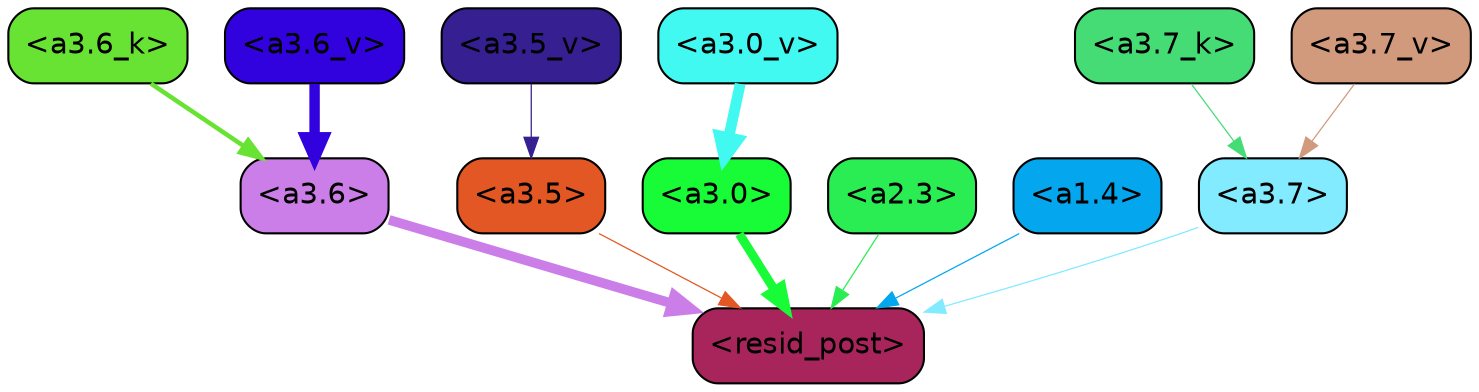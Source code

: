 strict digraph "" {
	graph [bgcolor=transparent,
		layout=dot,
		overlap=false,
		splines=true
	];
	"<a3.7>"	[color=black,
		fillcolor="#82ebff",
		fontname=Helvetica,
		shape=box,
		style="filled, rounded"];
	"<resid_post>"	[color=black,
		fillcolor="#a8255c",
		fontname=Helvetica,
		shape=box,
		style="filled, rounded"];
	"<a3.7>" -> "<resid_post>"	[color="#82ebff",
		penwidth=0.6];
	"<a3.6>"	[color=black,
		fillcolor="#cc7ee8",
		fontname=Helvetica,
		shape=box,
		style="filled, rounded"];
	"<a3.6>" -> "<resid_post>"	[color="#cc7ee8",
		penwidth=4.648244500160217];
	"<a3.5>"	[color=black,
		fillcolor="#e35725",
		fontname=Helvetica,
		shape=box,
		style="filled, rounded"];
	"<a3.5>" -> "<resid_post>"	[color="#e35725",
		penwidth=0.6];
	"<a3.0>"	[color=black,
		fillcolor="#18fb37",
		fontname=Helvetica,
		shape=box,
		style="filled, rounded"];
	"<a3.0>" -> "<resid_post>"	[color="#18fb37",
		penwidth=4.3288813829422];
	"<a2.3>"	[color=black,
		fillcolor="#2aed53",
		fontname=Helvetica,
		shape=box,
		style="filled, rounded"];
	"<a2.3>" -> "<resid_post>"	[color="#2aed53",
		penwidth=0.6];
	"<a1.4>"	[color=black,
		fillcolor="#04a7ed",
		fontname=Helvetica,
		shape=box,
		style="filled, rounded"];
	"<a1.4>" -> "<resid_post>"	[color="#04a7ed",
		penwidth=0.6];
	"<a3.7_k>"	[color=black,
		fillcolor="#45dc75",
		fontname=Helvetica,
		shape=box,
		style="filled, rounded"];
	"<a3.7_k>" -> "<a3.7>"	[color="#45dc75",
		penwidth=0.6];
	"<a3.6_k>"	[color=black,
		fillcolor="#69e333",
		fontname=Helvetica,
		shape=box,
		style="filled, rounded"];
	"<a3.6_k>" -> "<a3.6>"	[color="#69e333",
		penwidth=2.174198240041733];
	"<a3.7_v>"	[color=black,
		fillcolor="#d19a7d",
		fontname=Helvetica,
		shape=box,
		style="filled, rounded"];
	"<a3.7_v>" -> "<a3.7>"	[color="#d19a7d",
		penwidth=0.6];
	"<a3.6_v>"	[color=black,
		fillcolor="#3102de",
		fontname=Helvetica,
		shape=box,
		style="filled, rounded"];
	"<a3.6_v>" -> "<a3.6>"	[color="#3102de",
		penwidth=5.002329230308533];
	"<a3.5_v>"	[color=black,
		fillcolor="#351f91",
		fontname=Helvetica,
		shape=box,
		style="filled, rounded"];
	"<a3.5_v>" -> "<a3.5>"	[color="#351f91",
		penwidth=0.6];
	"<a3.0_v>"	[color=black,
		fillcolor="#41f9f0",
		fontname=Helvetica,
		shape=box,
		style="filled, rounded"];
	"<a3.0_v>" -> "<a3.0>"	[color="#41f9f0",
		penwidth=5.188832879066467];
}
